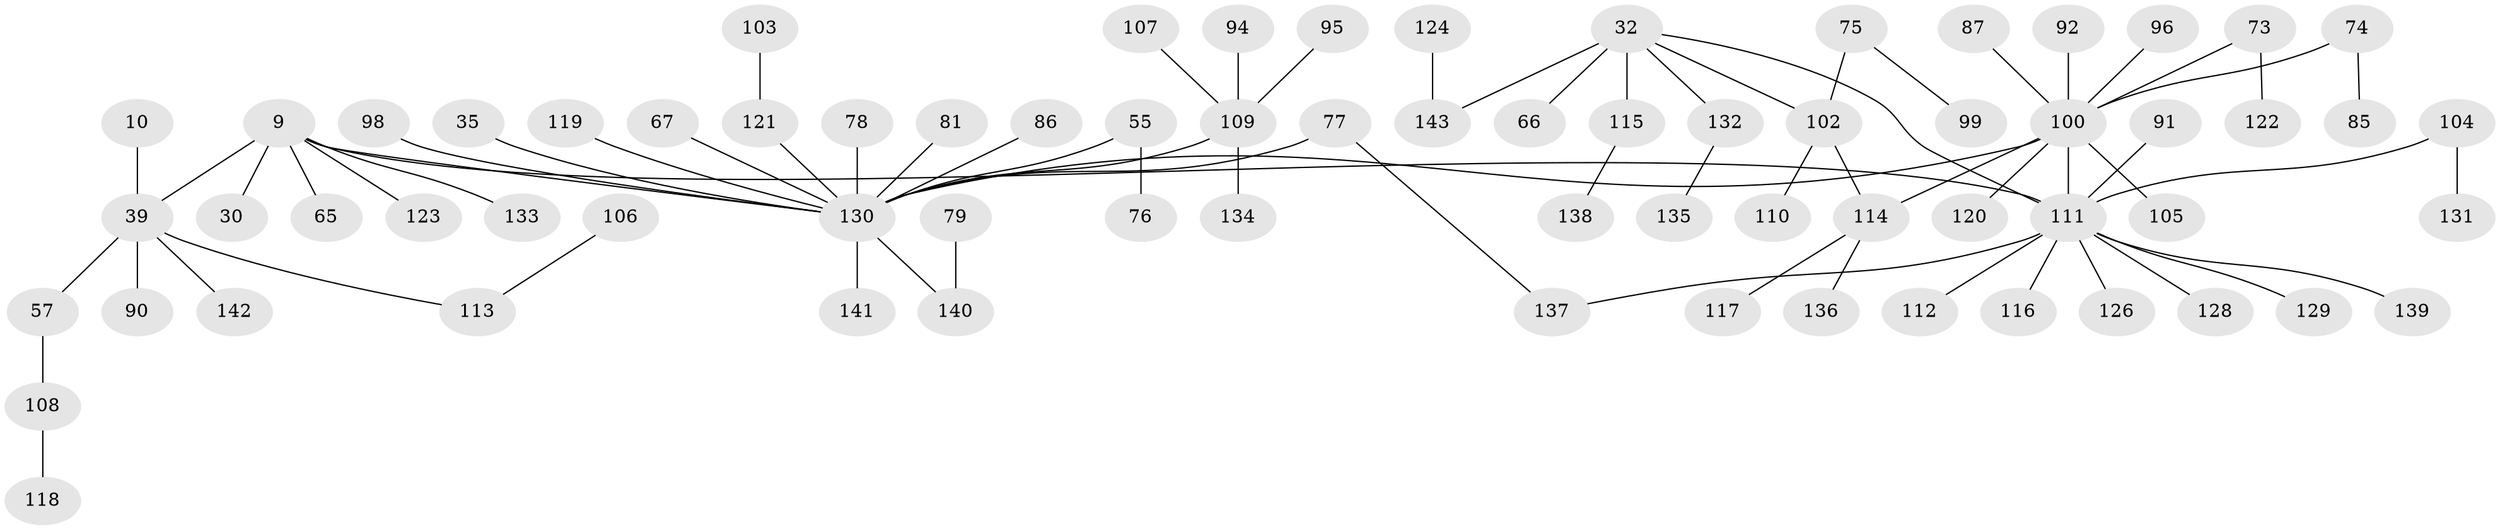 // original degree distribution, {8: 0.006993006993006993, 3: 0.13986013986013987, 4: 0.06993006993006994, 5: 0.03496503496503497, 1: 0.45454545454545453, 7: 0.027972027972027972, 2: 0.26573426573426573}
// Generated by graph-tools (version 1.1) at 2025/41/03/09/25 04:41:47]
// undirected, 71 vertices, 73 edges
graph export_dot {
graph [start="1"]
  node [color=gray90,style=filled];
  9 [super="+2"];
  10;
  30;
  32;
  35;
  39 [super="+15"];
  55;
  57;
  65 [super="+20+46"];
  66;
  67;
  73;
  74;
  75;
  76;
  77;
  78;
  79;
  81;
  85;
  86;
  87;
  90;
  91;
  92 [super="+54"];
  94;
  95;
  96;
  98;
  99;
  100 [super="+40+45+71"];
  102 [super="+44"];
  103;
  104;
  105;
  106;
  107;
  108;
  109 [super="+101+68"];
  110;
  111 [super="+97+84+80"];
  112;
  113 [super="+22+69"];
  114 [super="+70"];
  115 [super="+53"];
  116;
  117;
  118;
  119;
  120;
  121 [super="+72"];
  122;
  123 [super="+13"];
  124;
  126;
  128;
  129;
  130 [super="+27+64+16+127+49+60+61"];
  131;
  132 [super="+88+93+125"];
  133 [super="+50"];
  134;
  135;
  136;
  137 [super="+52"];
  138;
  139;
  140 [super="+63"];
  141;
  142 [super="+47"];
  143 [super="+89"];
  9 -- 39 [weight=2];
  9 -- 30;
  9 -- 65;
  9 -- 130 [weight=2];
  9 -- 111 [weight=2];
  9 -- 123;
  9 -- 133;
  10 -- 39;
  32 -- 66;
  32 -- 143 [weight=2];
  32 -- 102;
  32 -- 111;
  32 -- 132;
  32 -- 115;
  35 -- 130;
  39 -- 90;
  39 -- 57;
  39 -- 113;
  39 -- 142;
  55 -- 76;
  55 -- 130;
  57 -- 108;
  67 -- 130;
  73 -- 122;
  73 -- 100;
  74 -- 85;
  74 -- 100;
  75 -- 99;
  75 -- 102;
  77 -- 137;
  77 -- 130;
  78 -- 130;
  79 -- 140;
  81 -- 130;
  86 -- 130;
  87 -- 100;
  91 -- 111;
  92 -- 100;
  94 -- 109;
  95 -- 109;
  96 -- 100;
  98 -- 130;
  100 -- 105;
  100 -- 130;
  100 -- 111 [weight=2];
  100 -- 120;
  100 -- 114;
  102 -- 110;
  102 -- 114;
  103 -- 121;
  104 -- 131;
  104 -- 111;
  106 -- 113;
  107 -- 109;
  108 -- 118;
  109 -- 130 [weight=2];
  109 -- 134;
  111 -- 128;
  111 -- 139;
  111 -- 126;
  111 -- 116;
  111 -- 112;
  111 -- 129;
  111 -- 137;
  114 -- 117;
  114 -- 136;
  115 -- 138;
  119 -- 130;
  121 -- 130;
  124 -- 143;
  130 -- 141;
  130 -- 140;
  132 -- 135;
}
